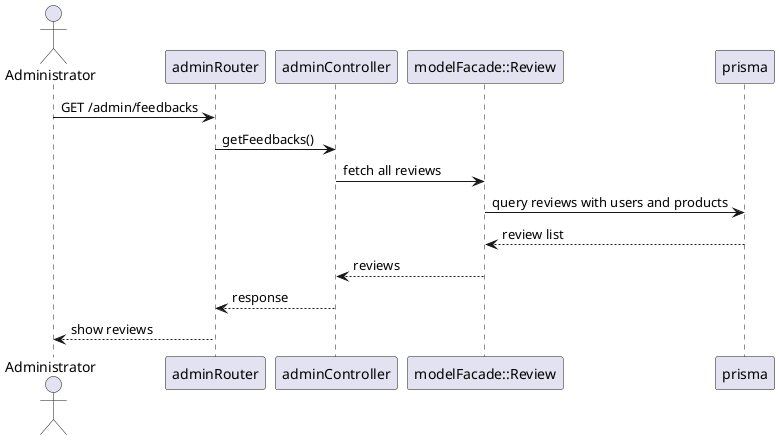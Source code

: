 @startuml
actor Administrator
participant "adminRouter" as AR
participant "adminController" as AC
participant "modelFacade::Review" as ReviewModel
participant "prisma" as DB

Administrator -> AR: GET /admin/feedbacks
AR -> AC: getFeedbacks()
AC -> ReviewModel: fetch all reviews
ReviewModel -> DB: query reviews with users and products
DB --> ReviewModel: review list
ReviewModel --> AC: reviews
AC --> AR: response
AR --> Administrator: show reviews
@enduml
